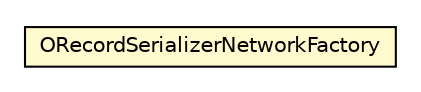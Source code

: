 #!/usr/local/bin/dot
#
# Class diagram 
# Generated by UMLGraph version R5_6-24-gf6e263 (http://www.umlgraph.org/)
#

digraph G {
	edge [fontname="Helvetica",fontsize=10,labelfontname="Helvetica",labelfontsize=10];
	node [fontname="Helvetica",fontsize=10,shape=plaintext];
	nodesep=0.25;
	ranksep=0.5;
	// com.orientechnologies.orient.core.serialization.serializer.record.binary.ORecordSerializerNetworkFactory
	c5437893 [label=<<table title="com.orientechnologies.orient.core.serialization.serializer.record.binary.ORecordSerializerNetworkFactory" border="0" cellborder="1" cellspacing="0" cellpadding="2" port="p" bgcolor="lemonChiffon" href="./ORecordSerializerNetworkFactory.html">
		<tr><td><table border="0" cellspacing="0" cellpadding="1">
<tr><td align="center" balign="center"> ORecordSerializerNetworkFactory </td></tr>
		</table></td></tr>
		</table>>, URL="./ORecordSerializerNetworkFactory.html", fontname="Helvetica", fontcolor="black", fontsize=10.0];
}

